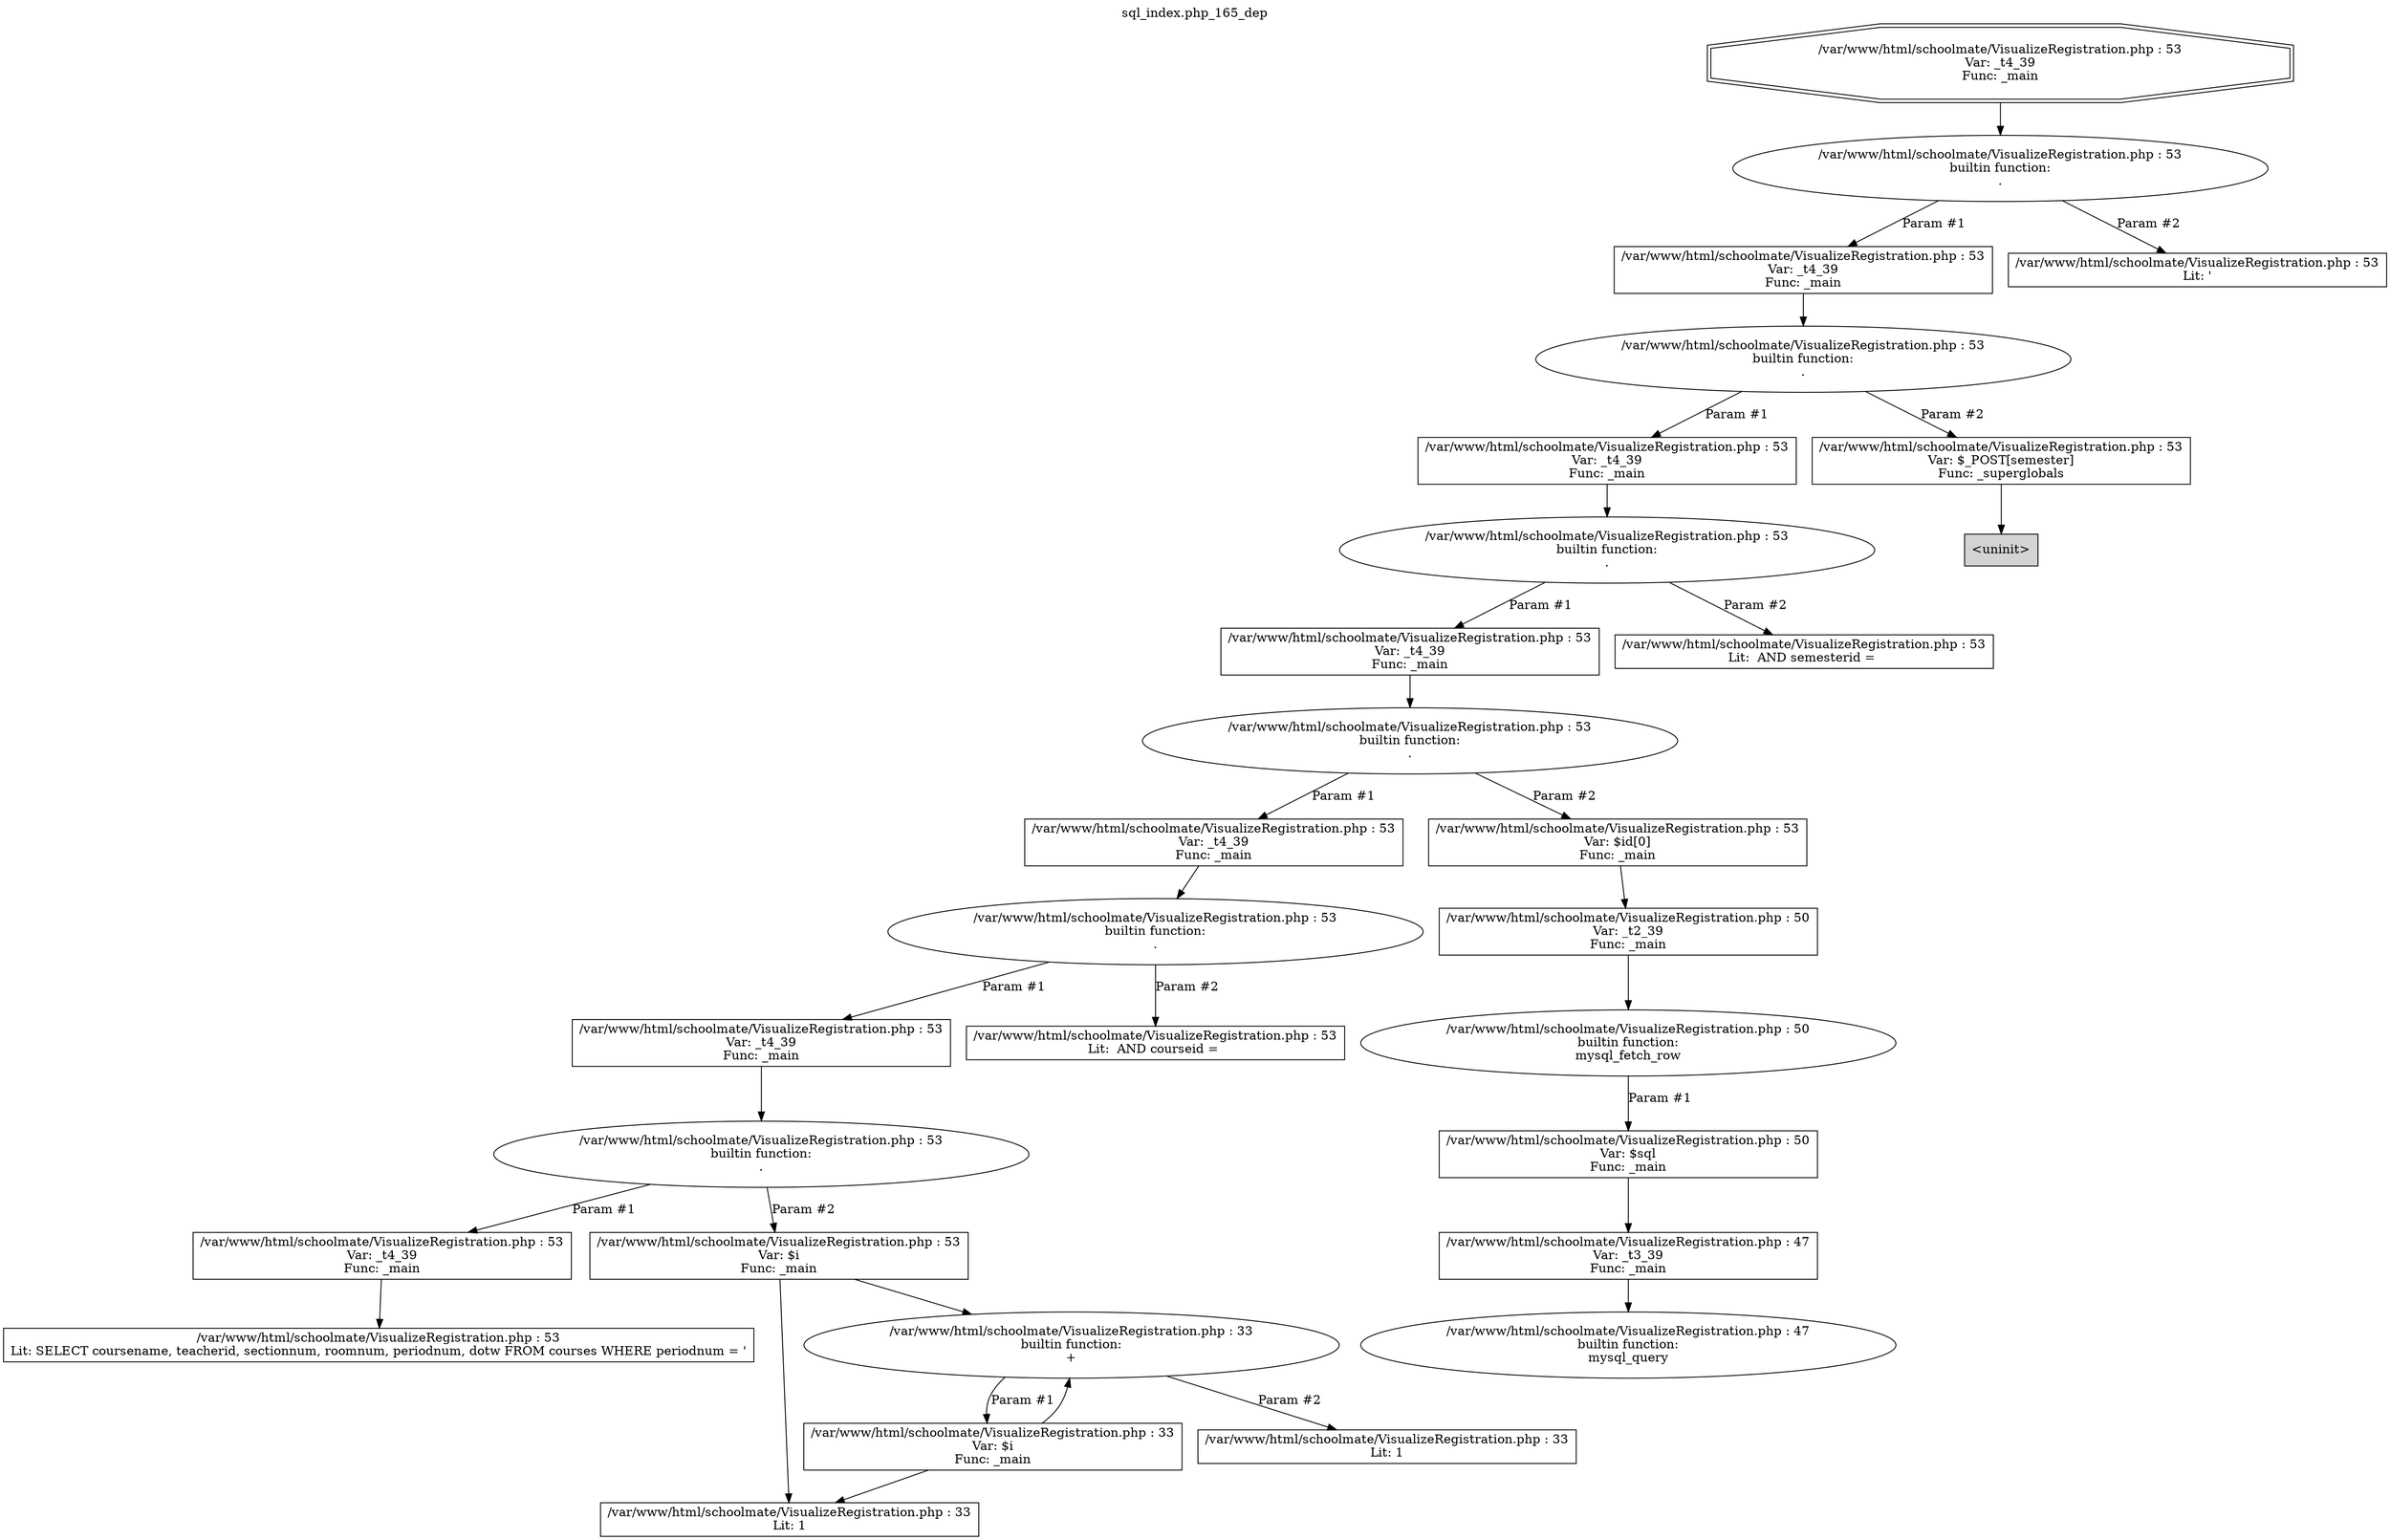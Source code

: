 digraph cfg {
  label="sql_index.php_165_dep";
  labelloc=t;
  n1 [shape=doubleoctagon, label="/var/www/html/schoolmate/VisualizeRegistration.php : 53\nVar: _t4_39\nFunc: _main\n"];
  n2 [shape=ellipse, label="/var/www/html/schoolmate/VisualizeRegistration.php : 53\nbuiltin function:\n.\n"];
  n3 [shape=box, label="/var/www/html/schoolmate/VisualizeRegistration.php : 53\nVar: _t4_39\nFunc: _main\n"];
  n4 [shape=ellipse, label="/var/www/html/schoolmate/VisualizeRegistration.php : 53\nbuiltin function:\n.\n"];
  n5 [shape=box, label="/var/www/html/schoolmate/VisualizeRegistration.php : 53\nVar: _t4_39\nFunc: _main\n"];
  n6 [shape=ellipse, label="/var/www/html/schoolmate/VisualizeRegistration.php : 53\nbuiltin function:\n.\n"];
  n7 [shape=box, label="/var/www/html/schoolmate/VisualizeRegistration.php : 53\nVar: _t4_39\nFunc: _main\n"];
  n8 [shape=ellipse, label="/var/www/html/schoolmate/VisualizeRegistration.php : 53\nbuiltin function:\n.\n"];
  n9 [shape=box, label="/var/www/html/schoolmate/VisualizeRegistration.php : 53\nVar: _t4_39\nFunc: _main\n"];
  n10 [shape=ellipse, label="/var/www/html/schoolmate/VisualizeRegistration.php : 53\nbuiltin function:\n.\n"];
  n11 [shape=box, label="/var/www/html/schoolmate/VisualizeRegistration.php : 53\nVar: _t4_39\nFunc: _main\n"];
  n12 [shape=ellipse, label="/var/www/html/schoolmate/VisualizeRegistration.php : 53\nbuiltin function:\n.\n"];
  n13 [shape=box, label="/var/www/html/schoolmate/VisualizeRegistration.php : 53\nVar: _t4_39\nFunc: _main\n"];
  n14 [shape=box, label="/var/www/html/schoolmate/VisualizeRegistration.php : 53\nLit: SELECT coursename, teacherid, sectionnum, roomnum, periodnum, dotw FROM courses WHERE periodnum = '\n"];
  n15 [shape=box, label="/var/www/html/schoolmate/VisualizeRegistration.php : 53\nVar: $i\nFunc: _main\n"];
  n16 [shape=box, label="/var/www/html/schoolmate/VisualizeRegistration.php : 33\nLit: 1\n"];
  n17 [shape=ellipse, label="/var/www/html/schoolmate/VisualizeRegistration.php : 33\nbuiltin function:\n+\n"];
  n18 [shape=box, label="/var/www/html/schoolmate/VisualizeRegistration.php : 33\nVar: $i\nFunc: _main\n"];
  n19 [shape=box, label="/var/www/html/schoolmate/VisualizeRegistration.php : 33\nLit: 1\n"];
  n20 [shape=box, label="/var/www/html/schoolmate/VisualizeRegistration.php : 53\nLit:  AND courseid = \n"];
  n21 [shape=box, label="/var/www/html/schoolmate/VisualizeRegistration.php : 53\nVar: $id[0]\nFunc: _main\n"];
  n22 [shape=box, label="/var/www/html/schoolmate/VisualizeRegistration.php : 50\nVar: _t2_39\nFunc: _main\n"];
  n23 [shape=ellipse, label="/var/www/html/schoolmate/VisualizeRegistration.php : 50\nbuiltin function:\nmysql_fetch_row\n"];
  n24 [shape=box, label="/var/www/html/schoolmate/VisualizeRegistration.php : 50\nVar: $sql\nFunc: _main\n"];
  n25 [shape=box, label="/var/www/html/schoolmate/VisualizeRegistration.php : 47\nVar: _t3_39\nFunc: _main\n"];
  n26 [shape=ellipse, label="/var/www/html/schoolmate/VisualizeRegistration.php : 47\nbuiltin function:\nmysql_query\n"];
  n27 [shape=box, label="/var/www/html/schoolmate/VisualizeRegistration.php : 53\nLit:  AND semesterid = \n"];
  n28 [shape=box, label="/var/www/html/schoolmate/VisualizeRegistration.php : 53\nVar: $_POST[semester]\nFunc: _superglobals\n"];
  n29 [shape=box, label="<uninit>",style=filled];
  n30 [shape=box, label="/var/www/html/schoolmate/VisualizeRegistration.php : 53\nLit: '\n"];
  n1 -> n2;
  n3 -> n4;
  n5 -> n6;
  n7 -> n8;
  n9 -> n10;
  n11 -> n12;
  n13 -> n14;
  n12 -> n13[label="Param #1"];
  n12 -> n15[label="Param #2"];
  n15 -> n16;
  n15 -> n17;
  n18 -> n16;
  n18 -> n17;
  n17 -> n18[label="Param #1"];
  n17 -> n19[label="Param #2"];
  n10 -> n11[label="Param #1"];
  n10 -> n20[label="Param #2"];
  n8 -> n9[label="Param #1"];
  n8 -> n21[label="Param #2"];
  n22 -> n23;
  n25 -> n26;
  n24 -> n25;
  n23 -> n24[label="Param #1"];
  n21 -> n22;
  n6 -> n7[label="Param #1"];
  n6 -> n27[label="Param #2"];
  n4 -> n5[label="Param #1"];
  n4 -> n28[label="Param #2"];
  n28 -> n29;
  n2 -> n3[label="Param #1"];
  n2 -> n30[label="Param #2"];
}
